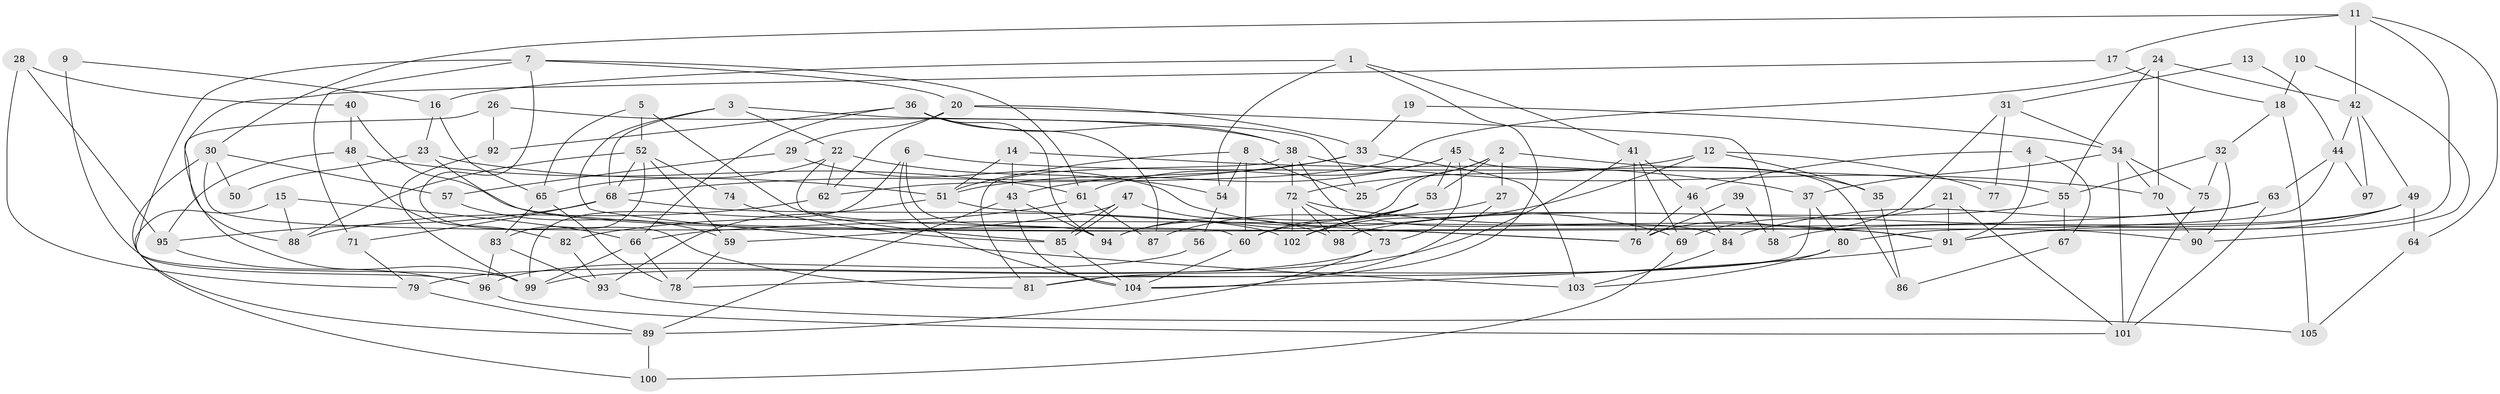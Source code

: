 // coarse degree distribution, {10: 0.03225806451612903, 7: 0.0967741935483871, 12: 0.06451612903225806, 8: 0.0967741935483871, 11: 0.06451612903225806, 14: 0.03225806451612903, 4: 0.03225806451612903, 2: 0.12903225806451613, 3: 0.06451612903225806, 9: 0.0967741935483871, 6: 0.0967741935483871, 13: 0.06451612903225806, 5: 0.0967741935483871, 1: 0.03225806451612903}
// Generated by graph-tools (version 1.1) at 2025/19/03/04/25 18:19:01]
// undirected, 105 vertices, 210 edges
graph export_dot {
graph [start="1"]
  node [color=gray90,style=filled];
  1;
  2;
  3;
  4;
  5;
  6;
  7;
  8;
  9;
  10;
  11;
  12;
  13;
  14;
  15;
  16;
  17;
  18;
  19;
  20;
  21;
  22;
  23;
  24;
  25;
  26;
  27;
  28;
  29;
  30;
  31;
  32;
  33;
  34;
  35;
  36;
  37;
  38;
  39;
  40;
  41;
  42;
  43;
  44;
  45;
  46;
  47;
  48;
  49;
  50;
  51;
  52;
  53;
  54;
  55;
  56;
  57;
  58;
  59;
  60;
  61;
  62;
  63;
  64;
  65;
  66;
  67;
  68;
  69;
  70;
  71;
  72;
  73;
  74;
  75;
  76;
  77;
  78;
  79;
  80;
  81;
  82;
  83;
  84;
  85;
  86;
  87;
  88;
  89;
  90;
  91;
  92;
  93;
  94;
  95;
  96;
  97;
  98;
  99;
  100;
  101;
  102;
  103;
  104;
  105;
  1 -- 81;
  1 -- 41;
  1 -- 16;
  1 -- 54;
  2 -- 25;
  2 -- 94;
  2 -- 27;
  2 -- 35;
  2 -- 53;
  3 -- 103;
  3 -- 22;
  3 -- 25;
  3 -- 68;
  4 -- 46;
  4 -- 91;
  4 -- 67;
  5 -- 65;
  5 -- 85;
  5 -- 52;
  6 -- 94;
  6 -- 104;
  6 -- 55;
  6 -- 99;
  7 -- 96;
  7 -- 71;
  7 -- 20;
  7 -- 61;
  7 -- 81;
  8 -- 60;
  8 -- 54;
  8 -- 25;
  8 -- 51;
  9 -- 16;
  9 -- 99;
  10 -- 90;
  10 -- 18;
  11 -- 30;
  11 -- 91;
  11 -- 17;
  11 -- 42;
  11 -- 64;
  12 -- 72;
  12 -- 102;
  12 -- 35;
  12 -- 77;
  13 -- 44;
  13 -- 31;
  14 -- 51;
  14 -- 43;
  14 -- 37;
  15 -- 88;
  15 -- 66;
  15 -- 100;
  16 -- 23;
  16 -- 65;
  17 -- 88;
  17 -- 18;
  18 -- 105;
  18 -- 32;
  19 -- 33;
  19 -- 34;
  20 -- 33;
  20 -- 29;
  20 -- 58;
  20 -- 62;
  21 -- 101;
  21 -- 91;
  21 -- 69;
  22 -- 62;
  22 -- 65;
  22 -- 54;
  22 -- 76;
  23 -- 51;
  23 -- 91;
  23 -- 50;
  24 -- 55;
  24 -- 42;
  24 -- 62;
  24 -- 70;
  26 -- 99;
  26 -- 38;
  26 -- 92;
  27 -- 104;
  27 -- 87;
  28 -- 95;
  28 -- 79;
  28 -- 40;
  29 -- 69;
  29 -- 57;
  30 -- 57;
  30 -- 89;
  30 -- 50;
  30 -- 60;
  31 -- 76;
  31 -- 34;
  31 -- 77;
  32 -- 55;
  32 -- 75;
  32 -- 90;
  33 -- 103;
  33 -- 68;
  33 -- 43;
  34 -- 101;
  34 -- 75;
  34 -- 37;
  34 -- 70;
  35 -- 86;
  36 -- 66;
  36 -- 87;
  36 -- 38;
  36 -- 92;
  36 -- 94;
  37 -- 78;
  37 -- 80;
  38 -- 70;
  38 -- 72;
  38 -- 81;
  38 -- 84;
  39 -- 76;
  39 -- 58;
  40 -- 90;
  40 -- 48;
  41 -- 76;
  41 -- 69;
  41 -- 46;
  41 -- 79;
  42 -- 49;
  42 -- 44;
  42 -- 97;
  43 -- 94;
  43 -- 89;
  43 -- 104;
  44 -- 80;
  44 -- 63;
  44 -- 97;
  45 -- 61;
  45 -- 86;
  45 -- 51;
  45 -- 53;
  45 -- 73;
  46 -- 76;
  46 -- 84;
  47 -- 59;
  47 -- 85;
  47 -- 85;
  47 -- 98;
  48 -- 82;
  48 -- 61;
  48 -- 95;
  49 -- 91;
  49 -- 98;
  49 -- 58;
  49 -- 64;
  51 -- 76;
  51 -- 93;
  52 -- 68;
  52 -- 59;
  52 -- 74;
  52 -- 83;
  52 -- 88;
  53 -- 60;
  53 -- 94;
  53 -- 102;
  54 -- 56;
  55 -- 60;
  55 -- 67;
  56 -- 96;
  57 -- 59;
  59 -- 78;
  60 -- 104;
  61 -- 82;
  61 -- 87;
  62 -- 88;
  63 -- 84;
  63 -- 66;
  63 -- 101;
  64 -- 105;
  65 -- 78;
  65 -- 83;
  66 -- 99;
  66 -- 78;
  67 -- 86;
  68 -- 102;
  68 -- 71;
  68 -- 95;
  69 -- 100;
  70 -- 90;
  71 -- 79;
  72 -- 73;
  72 -- 91;
  72 -- 98;
  72 -- 102;
  73 -- 99;
  73 -- 89;
  74 -- 85;
  75 -- 101;
  79 -- 89;
  80 -- 81;
  80 -- 103;
  82 -- 93;
  83 -- 93;
  83 -- 96;
  84 -- 103;
  85 -- 104;
  89 -- 100;
  91 -- 104;
  92 -- 99;
  93 -- 105;
  95 -- 96;
  96 -- 101;
}
